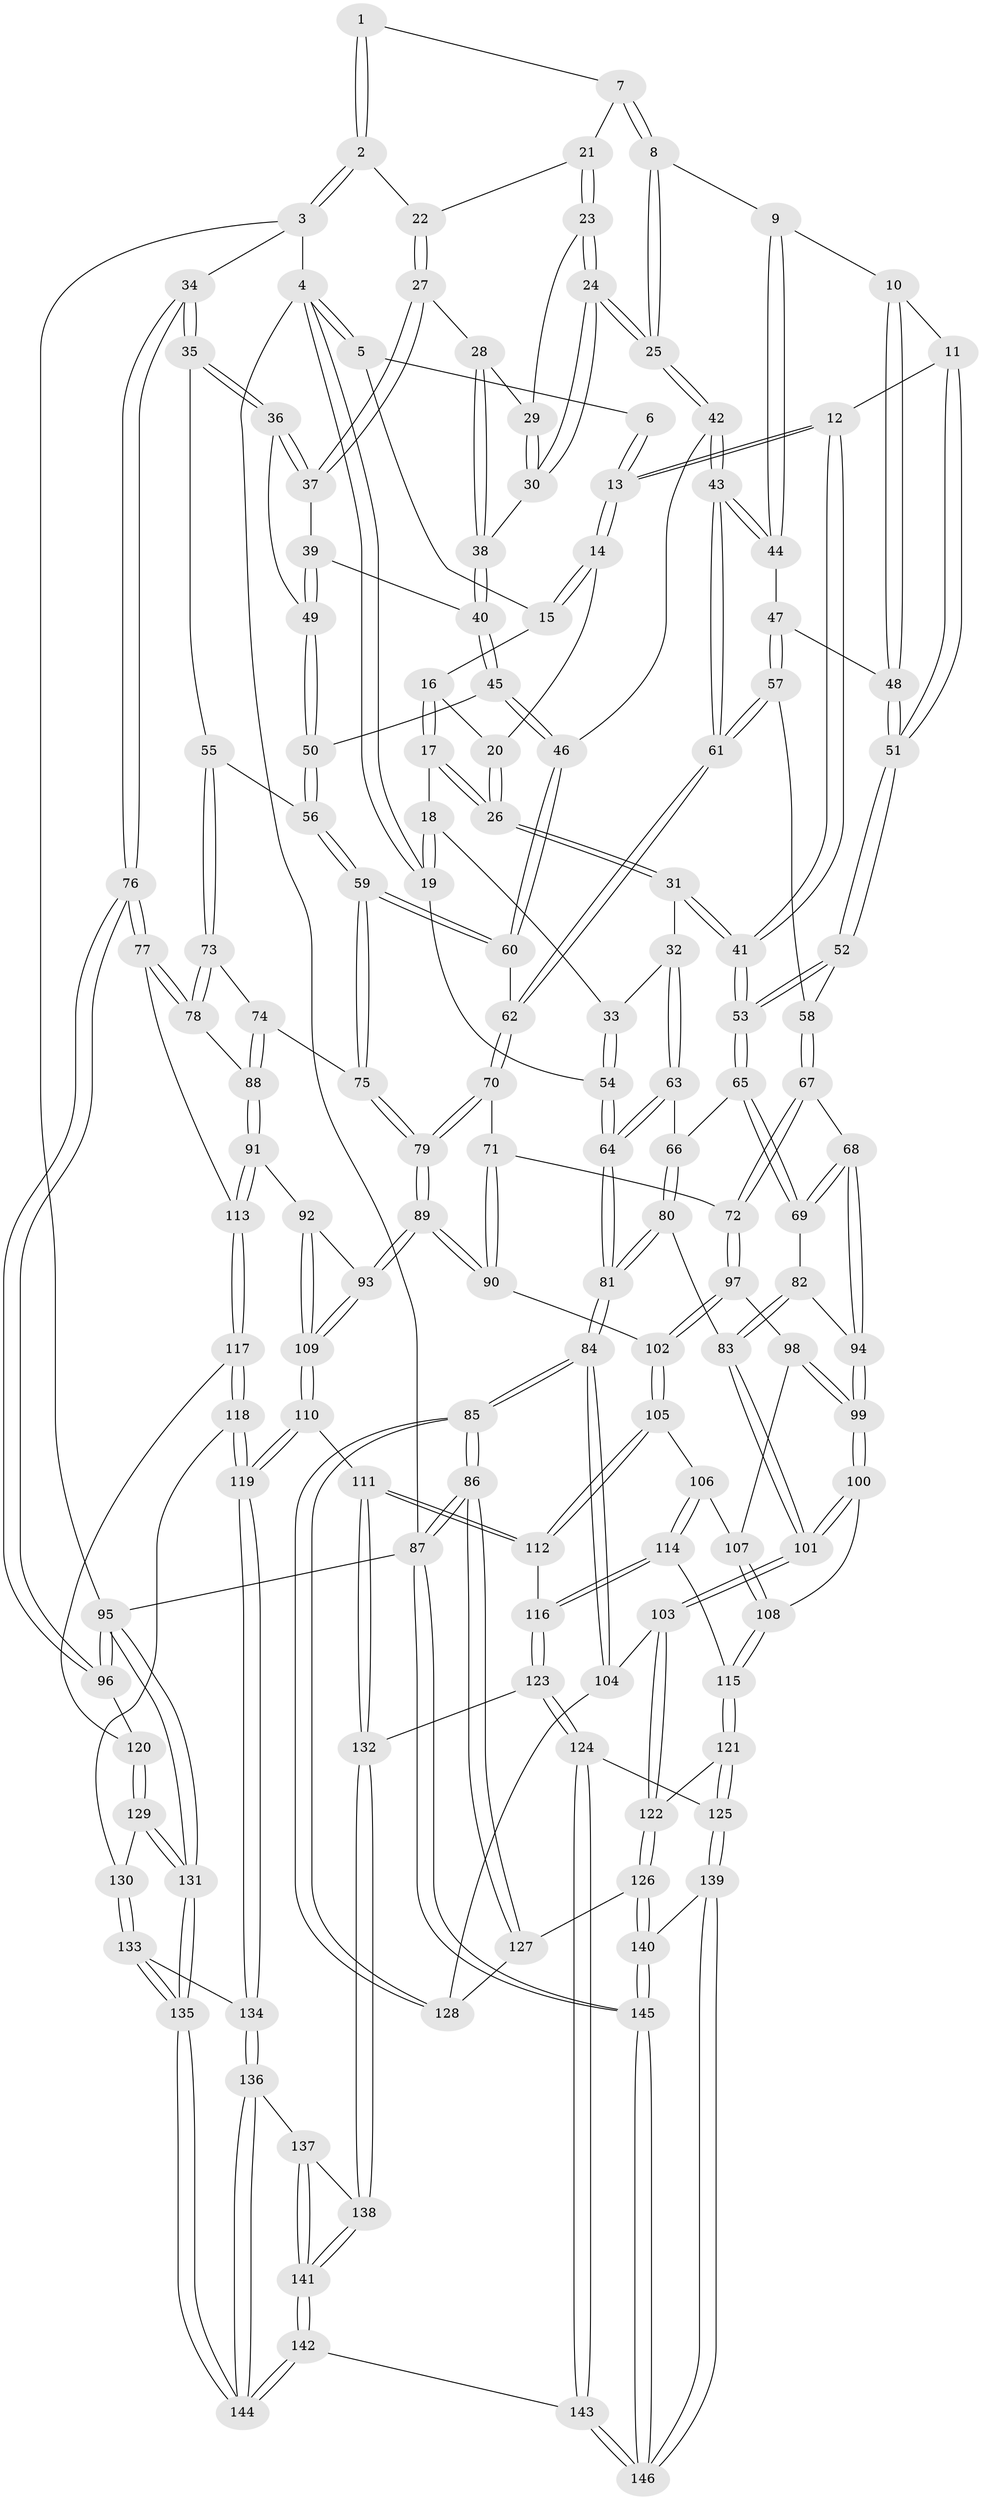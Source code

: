 // Generated by graph-tools (version 1.1) at 2025/02/03/09/25 05:02:14]
// undirected, 146 vertices, 362 edges
graph export_dot {
graph [start="1"]
  node [color=gray90,style=filled];
  1 [pos="+0.5743631961187569+0"];
  2 [pos="+1+0"];
  3 [pos="+1+0"];
  4 [pos="+0+0"];
  5 [pos="+0.1208573077005725+0"];
  6 [pos="+0.39236442115343123+0"];
  7 [pos="+0.5799434614253827+0"];
  8 [pos="+0.5339443126429814+0.05255912334740111"];
  9 [pos="+0.5054461280927035+0.0803292709195904"];
  10 [pos="+0.45282916865042955+0.12304229464656964"];
  11 [pos="+0.4097745228621177+0.13441396912252687"];
  12 [pos="+0.36888666010906135+0.1233048605712993"];
  13 [pos="+0.3683007599466717+0.12209559883022537"];
  14 [pos="+0.3096551925687916+0.09112763092502327"];
  15 [pos="+0.19327879913129864+0"];
  16 [pos="+0.20288708384152224+0.02076663047210793"];
  17 [pos="+0.18993714400389303+0.09899397765952773"];
  18 [pos="+0.14927910043335102+0.09619118310436679"];
  19 [pos="+0+0"];
  20 [pos="+0.2570000646351839+0.09416254175191949"];
  21 [pos="+0.6687691523491696+0.044037007294091816"];
  22 [pos="+0.8274033960467665+0.03236170216710772"];
  23 [pos="+0.6788104631474665+0.07474206765985782"];
  24 [pos="+0.650755536290897+0.17037360150693118"];
  25 [pos="+0.6359430917391405+0.18869270065315608"];
  26 [pos="+0.20659600625915636+0.1290008625991493"];
  27 [pos="+0.8156833743983105+0.06526789218068337"];
  28 [pos="+0.8127694622517475+0.06707211388455064"];
  29 [pos="+0.7233434869545871+0.08621199220034746"];
  30 [pos="+0.7424503955386557+0.1468503334434569"];
  31 [pos="+0.2040402251861176+0.2219484897786881"];
  32 [pos="+0.16151425331076782+0.22774982404721478"];
  33 [pos="+0.1190596603626685+0.18984988541765818"];
  34 [pos="+1+0.0725503496490161"];
  35 [pos="+0.9285729236909687+0.20364838405403216"];
  36 [pos="+0.8901226037173068+0.18766638114510473"];
  37 [pos="+0.8496953653904215+0.15937792728392555"];
  38 [pos="+0.7517131094055469+0.1484995078103805"];
  39 [pos="+0.7784119328582165+0.18461593470730608"];
  40 [pos="+0.7778746791593105+0.18476972261872623"];
  41 [pos="+0.2671453305592896+0.24464564994014829"];
  42 [pos="+0.635377689662638+0.19173141360155108"];
  43 [pos="+0.5908668356678746+0.22180632495105884"];
  44 [pos="+0.5728183141359715+0.21666665293944454"];
  45 [pos="+0.7659120134826167+0.21307743138710186"];
  46 [pos="+0.6875262762714782+0.2355257059455021"];
  47 [pos="+0.5465025364100821+0.21185411001146362"];
  48 [pos="+0.5384309057198045+0.20892586329012094"];
  49 [pos="+0.8251309010376816+0.22360051205114168"];
  50 [pos="+0.7927290753235623+0.24862920211286088"];
  51 [pos="+0.44240577677142684+0.2442244693211354"];
  52 [pos="+0.44098891891746694+0.2547689245675389"];
  53 [pos="+0.28073290613190155+0.2727784451857193"];
  54 [pos="+0+0"];
  55 [pos="+0.8875836784269625+0.28186939834237446"];
  56 [pos="+0.7963646906019631+0.2662661707179644"];
  57 [pos="+0.47963956708702626+0.2844823282143017"];
  58 [pos="+0.4538739584900504+0.2893748549792326"];
  59 [pos="+0.7329183577036732+0.35540051731462147"];
  60 [pos="+0.7184665649161405+0.33540226879203044"];
  61 [pos="+0.575657182734051+0.2896258316512148"];
  62 [pos="+0.57805211054037+0.30517161481894634"];
  63 [pos="+0.08698458709424786+0.325963324855081"];
  64 [pos="+0+0.39507912315536065"];
  65 [pos="+0.2859654846190414+0.2984257834035181"];
  66 [pos="+0.14724320462073126+0.3781064081946263"];
  67 [pos="+0.4334913135387774+0.39607709394577284"];
  68 [pos="+0.3893734364816631+0.3945677836564153"];
  69 [pos="+0.30684009044386196+0.3456266173375399"];
  70 [pos="+0.5533106493514602+0.39147413256926566"];
  71 [pos="+0.5498451443376511+0.3947040131653983"];
  72 [pos="+0.48232589962264466+0.4285435363909302"];
  73 [pos="+0.8850363397736646+0.37335244180975274"];
  74 [pos="+0.8233839443559121+0.38275189521055575"];
  75 [pos="+0.7392217099477137+0.3826698166819176"];
  76 [pos="+1+0.48644416244881516"];
  77 [pos="+1+0.48583929435460627"];
  78 [pos="+0.8907550328532258+0.3774109287848236"];
  79 [pos="+0.7327873552765457+0.392886651345437"];
  80 [pos="+0.1890812466983416+0.4610136574942445"];
  81 [pos="+0+0.4775714137228167"];
  82 [pos="+0.23348382775469909+0.43090113261627144"];
  83 [pos="+0.19166660627496668+0.462835124484902"];
  84 [pos="+0+0.5707176210156983"];
  85 [pos="+0+0.9668513918383468"];
  86 [pos="+0+1"];
  87 [pos="+0+1"];
  88 [pos="+0.841006204954757+0.5517015592183072"];
  89 [pos="+0.7152957491079013+0.5259263790395908"];
  90 [pos="+0.6849440056033241+0.5297884224995538"];
  91 [pos="+0.8352634667740493+0.5918753355365332"];
  92 [pos="+0.8183770360601741+0.5848801959478068"];
  93 [pos="+0.7234044237735459+0.5338672806938741"];
  94 [pos="+0.3359955735691911+0.48341119280725947"];
  95 [pos="+1+1"];
  96 [pos="+1+0.5346167696685578"];
  97 [pos="+0.482516921364184+0.4301182786613242"];
  98 [pos="+0.4663083371291246+0.495439038121984"];
  99 [pos="+0.3055419561917005+0.5912498358864636"];
  100 [pos="+0.2729795019420241+0.6402808507712197"];
  101 [pos="+0.22771537721517282+0.6407413509493299"];
  102 [pos="+0.6175813225454447+0.5562638579377263"];
  103 [pos="+0.1784248844479955+0.6701754962425164"];
  104 [pos="+0.144137055849381+0.6691292181420144"];
  105 [pos="+0.5706006318211156+0.6166791387856215"];
  106 [pos="+0.5106359145304796+0.5991067717351152"];
  107 [pos="+0.4800255121943575+0.5549642411209126"];
  108 [pos="+0.3067354862056947+0.6589300343370986"];
  109 [pos="+0.6616512336991031+0.7153327729546384"];
  110 [pos="+0.6423076149284309+0.7531806466580621"];
  111 [pos="+0.6343829777697586+0.7513123725451485"];
  112 [pos="+0.5780502496495086+0.6526970938720166"];
  113 [pos="+0.8359009945147685+0.5923673814043204"];
  114 [pos="+0.37971599283092017+0.7114654153083763"];
  115 [pos="+0.3715371989602006+0.708050422022814"];
  116 [pos="+0.4073641533302313+0.7358857321599375"];
  117 [pos="+0.841278110164795+0.6783462891639541"];
  118 [pos="+0.6874082917167693+0.7631267893245368"];
  119 [pos="+0.6661222601593055+0.7694094855174277"];
  120 [pos="+0.8911461855032536+0.7466126215806461"];
  121 [pos="+0.3078498587137842+0.8423430441023796"];
  122 [pos="+0.19206546089080082+0.7985953989913153"];
  123 [pos="+0.4746432730981177+0.827679675343621"];
  124 [pos="+0.3954450165986788+0.9202676162405689"];
  125 [pos="+0.3258453434924655+0.9113013414977192"];
  126 [pos="+0.17879060466146798+0.8798426172289834"];
  127 [pos="+0.10463371079315102+0.888560222796911"];
  128 [pos="+0.055583585377486616+0.8181982483098051"];
  129 [pos="+0.8958403048423538+0.7680075887714487"];
  130 [pos="+0.8314815534227384+0.8101140493231463"];
  131 [pos="+1+1"];
  132 [pos="+0.4789426315979599+0.8282682292472929"];
  133 [pos="+0.7883218957904607+0.8752865389903631"];
  134 [pos="+0.6943909739692566+0.8639819850117411"];
  135 [pos="+1+1"];
  136 [pos="+0.6771577594705438+0.9085994252725269"];
  137 [pos="+0.6170420762827683+0.9340459759439916"];
  138 [pos="+0.5110153444516665+0.8698415997607798"];
  139 [pos="+0.2573910961601573+0.9402410616936769"];
  140 [pos="+0.18802529966505643+0.8952827136261678"];
  141 [pos="+0.5345198744999807+1"];
  142 [pos="+0.520987140377804+1"];
  143 [pos="+0.454924868702885+1"];
  144 [pos="+0.9035026919202409+1"];
  145 [pos="+0+1"];
  146 [pos="+0.24915261868936062+1"];
  1 -- 2;
  1 -- 2;
  1 -- 7;
  2 -- 3;
  2 -- 3;
  2 -- 22;
  3 -- 4;
  3 -- 34;
  3 -- 95;
  4 -- 5;
  4 -- 5;
  4 -- 19;
  4 -- 19;
  4 -- 87;
  5 -- 6;
  5 -- 15;
  6 -- 13;
  6 -- 13;
  7 -- 8;
  7 -- 8;
  7 -- 21;
  8 -- 9;
  8 -- 25;
  8 -- 25;
  9 -- 10;
  9 -- 44;
  9 -- 44;
  10 -- 11;
  10 -- 48;
  10 -- 48;
  11 -- 12;
  11 -- 51;
  11 -- 51;
  12 -- 13;
  12 -- 13;
  12 -- 41;
  12 -- 41;
  13 -- 14;
  13 -- 14;
  14 -- 15;
  14 -- 15;
  14 -- 20;
  15 -- 16;
  16 -- 17;
  16 -- 17;
  16 -- 20;
  17 -- 18;
  17 -- 26;
  17 -- 26;
  18 -- 19;
  18 -- 19;
  18 -- 33;
  19 -- 54;
  20 -- 26;
  20 -- 26;
  21 -- 22;
  21 -- 23;
  21 -- 23;
  22 -- 27;
  22 -- 27;
  23 -- 24;
  23 -- 24;
  23 -- 29;
  24 -- 25;
  24 -- 25;
  24 -- 30;
  24 -- 30;
  25 -- 42;
  25 -- 42;
  26 -- 31;
  26 -- 31;
  27 -- 28;
  27 -- 37;
  27 -- 37;
  28 -- 29;
  28 -- 38;
  28 -- 38;
  29 -- 30;
  29 -- 30;
  30 -- 38;
  31 -- 32;
  31 -- 41;
  31 -- 41;
  32 -- 33;
  32 -- 63;
  32 -- 63;
  33 -- 54;
  33 -- 54;
  34 -- 35;
  34 -- 35;
  34 -- 76;
  34 -- 76;
  35 -- 36;
  35 -- 36;
  35 -- 55;
  36 -- 37;
  36 -- 37;
  36 -- 49;
  37 -- 39;
  38 -- 40;
  38 -- 40;
  39 -- 40;
  39 -- 49;
  39 -- 49;
  40 -- 45;
  40 -- 45;
  41 -- 53;
  41 -- 53;
  42 -- 43;
  42 -- 43;
  42 -- 46;
  43 -- 44;
  43 -- 44;
  43 -- 61;
  43 -- 61;
  44 -- 47;
  45 -- 46;
  45 -- 46;
  45 -- 50;
  46 -- 60;
  46 -- 60;
  47 -- 48;
  47 -- 57;
  47 -- 57;
  48 -- 51;
  48 -- 51;
  49 -- 50;
  49 -- 50;
  50 -- 56;
  50 -- 56;
  51 -- 52;
  51 -- 52;
  52 -- 53;
  52 -- 53;
  52 -- 58;
  53 -- 65;
  53 -- 65;
  54 -- 64;
  54 -- 64;
  55 -- 56;
  55 -- 73;
  55 -- 73;
  56 -- 59;
  56 -- 59;
  57 -- 58;
  57 -- 61;
  57 -- 61;
  58 -- 67;
  58 -- 67;
  59 -- 60;
  59 -- 60;
  59 -- 75;
  59 -- 75;
  60 -- 62;
  61 -- 62;
  61 -- 62;
  62 -- 70;
  62 -- 70;
  63 -- 64;
  63 -- 64;
  63 -- 66;
  64 -- 81;
  64 -- 81;
  65 -- 66;
  65 -- 69;
  65 -- 69;
  66 -- 80;
  66 -- 80;
  67 -- 68;
  67 -- 72;
  67 -- 72;
  68 -- 69;
  68 -- 69;
  68 -- 94;
  68 -- 94;
  69 -- 82;
  70 -- 71;
  70 -- 79;
  70 -- 79;
  71 -- 72;
  71 -- 90;
  71 -- 90;
  72 -- 97;
  72 -- 97;
  73 -- 74;
  73 -- 78;
  73 -- 78;
  74 -- 75;
  74 -- 88;
  74 -- 88;
  75 -- 79;
  75 -- 79;
  76 -- 77;
  76 -- 77;
  76 -- 96;
  76 -- 96;
  77 -- 78;
  77 -- 78;
  77 -- 113;
  78 -- 88;
  79 -- 89;
  79 -- 89;
  80 -- 81;
  80 -- 81;
  80 -- 83;
  81 -- 84;
  81 -- 84;
  82 -- 83;
  82 -- 83;
  82 -- 94;
  83 -- 101;
  83 -- 101;
  84 -- 85;
  84 -- 85;
  84 -- 104;
  84 -- 104;
  85 -- 86;
  85 -- 86;
  85 -- 128;
  85 -- 128;
  86 -- 87;
  86 -- 87;
  86 -- 127;
  86 -- 127;
  87 -- 145;
  87 -- 145;
  87 -- 95;
  88 -- 91;
  88 -- 91;
  89 -- 90;
  89 -- 90;
  89 -- 93;
  89 -- 93;
  90 -- 102;
  91 -- 92;
  91 -- 113;
  91 -- 113;
  92 -- 93;
  92 -- 109;
  92 -- 109;
  93 -- 109;
  93 -- 109;
  94 -- 99;
  94 -- 99;
  95 -- 96;
  95 -- 96;
  95 -- 131;
  95 -- 131;
  96 -- 120;
  97 -- 98;
  97 -- 102;
  97 -- 102;
  98 -- 99;
  98 -- 99;
  98 -- 107;
  99 -- 100;
  99 -- 100;
  100 -- 101;
  100 -- 101;
  100 -- 108;
  101 -- 103;
  101 -- 103;
  102 -- 105;
  102 -- 105;
  103 -- 104;
  103 -- 122;
  103 -- 122;
  104 -- 128;
  105 -- 106;
  105 -- 112;
  105 -- 112;
  106 -- 107;
  106 -- 114;
  106 -- 114;
  107 -- 108;
  107 -- 108;
  108 -- 115;
  108 -- 115;
  109 -- 110;
  109 -- 110;
  110 -- 111;
  110 -- 119;
  110 -- 119;
  111 -- 112;
  111 -- 112;
  111 -- 132;
  111 -- 132;
  112 -- 116;
  113 -- 117;
  113 -- 117;
  114 -- 115;
  114 -- 116;
  114 -- 116;
  115 -- 121;
  115 -- 121;
  116 -- 123;
  116 -- 123;
  117 -- 118;
  117 -- 118;
  117 -- 120;
  118 -- 119;
  118 -- 119;
  118 -- 130;
  119 -- 134;
  119 -- 134;
  120 -- 129;
  120 -- 129;
  121 -- 122;
  121 -- 125;
  121 -- 125;
  122 -- 126;
  122 -- 126;
  123 -- 124;
  123 -- 124;
  123 -- 132;
  124 -- 125;
  124 -- 143;
  124 -- 143;
  125 -- 139;
  125 -- 139;
  126 -- 127;
  126 -- 140;
  126 -- 140;
  127 -- 128;
  129 -- 130;
  129 -- 131;
  129 -- 131;
  130 -- 133;
  130 -- 133;
  131 -- 135;
  131 -- 135;
  132 -- 138;
  132 -- 138;
  133 -- 134;
  133 -- 135;
  133 -- 135;
  134 -- 136;
  134 -- 136;
  135 -- 144;
  135 -- 144;
  136 -- 137;
  136 -- 144;
  136 -- 144;
  137 -- 138;
  137 -- 141;
  137 -- 141;
  138 -- 141;
  138 -- 141;
  139 -- 140;
  139 -- 146;
  139 -- 146;
  140 -- 145;
  140 -- 145;
  141 -- 142;
  141 -- 142;
  142 -- 143;
  142 -- 144;
  142 -- 144;
  143 -- 146;
  143 -- 146;
  145 -- 146;
  145 -- 146;
}
